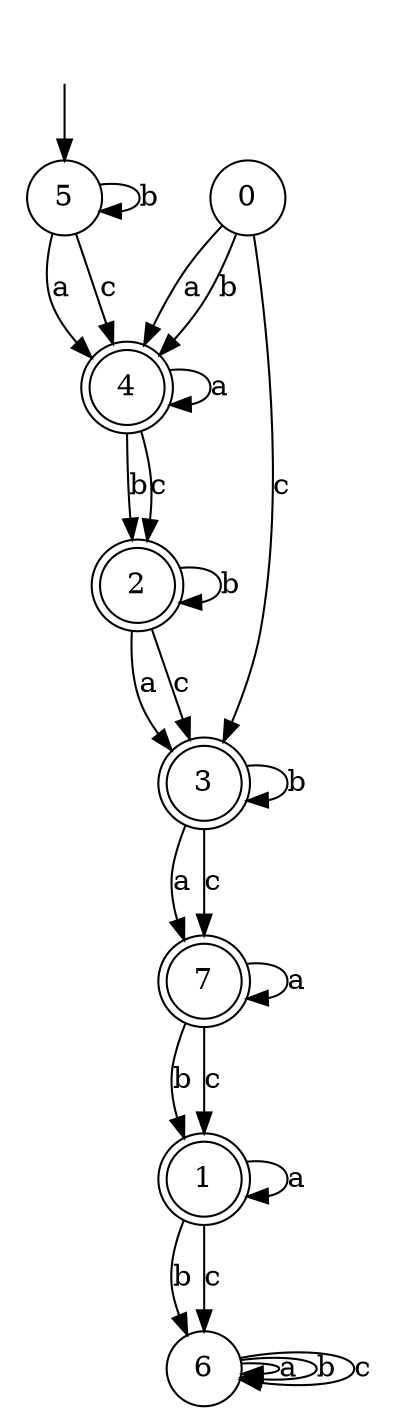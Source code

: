 digraph g {
__start [label=""shape=none]
	5[shape="circle" label="5"]
	0[shape="circle" label="0"]
	1[shape="doublecircle" label="1"]
	2[shape="doublecircle" label="2"]
	3[shape="doublecircle" label="3"]
	4[shape="doublecircle" label="4"]
	6[shape="circle" label="6"]
	7[shape="doublecircle" label="7"]

__start -> 5
	0 -> 4 [label="a"]
	0 -> 4 [label="b"]
	0 -> 3 [label="c"]
	1 -> 1 [label="a"]
	1 -> 6 [label="b"]
	1 -> 6 [label="c"]
	2 -> 3 [label="a"]
	2 -> 2 [label="b"]
	2 -> 3 [label="c"]
	3 -> 7 [label="a"]
	3 -> 3 [label="b"]
	3 -> 7 [label="c"]
	4 -> 4 [label="a"]
	4 -> 2 [label="b"]
	4 -> 2 [label="c"]
	5 -> 4 [label="a"]
	5 -> 5 [label="b"]
	5 -> 4 [label="c"]
	6 -> 6 [label="a"]
	6 -> 6 [label="b"]
	6 -> 6 [label="c"]
	7 -> 7 [label="a"]
	7 -> 1 [label="b"]
	7 -> 1 [label="c"]
}
